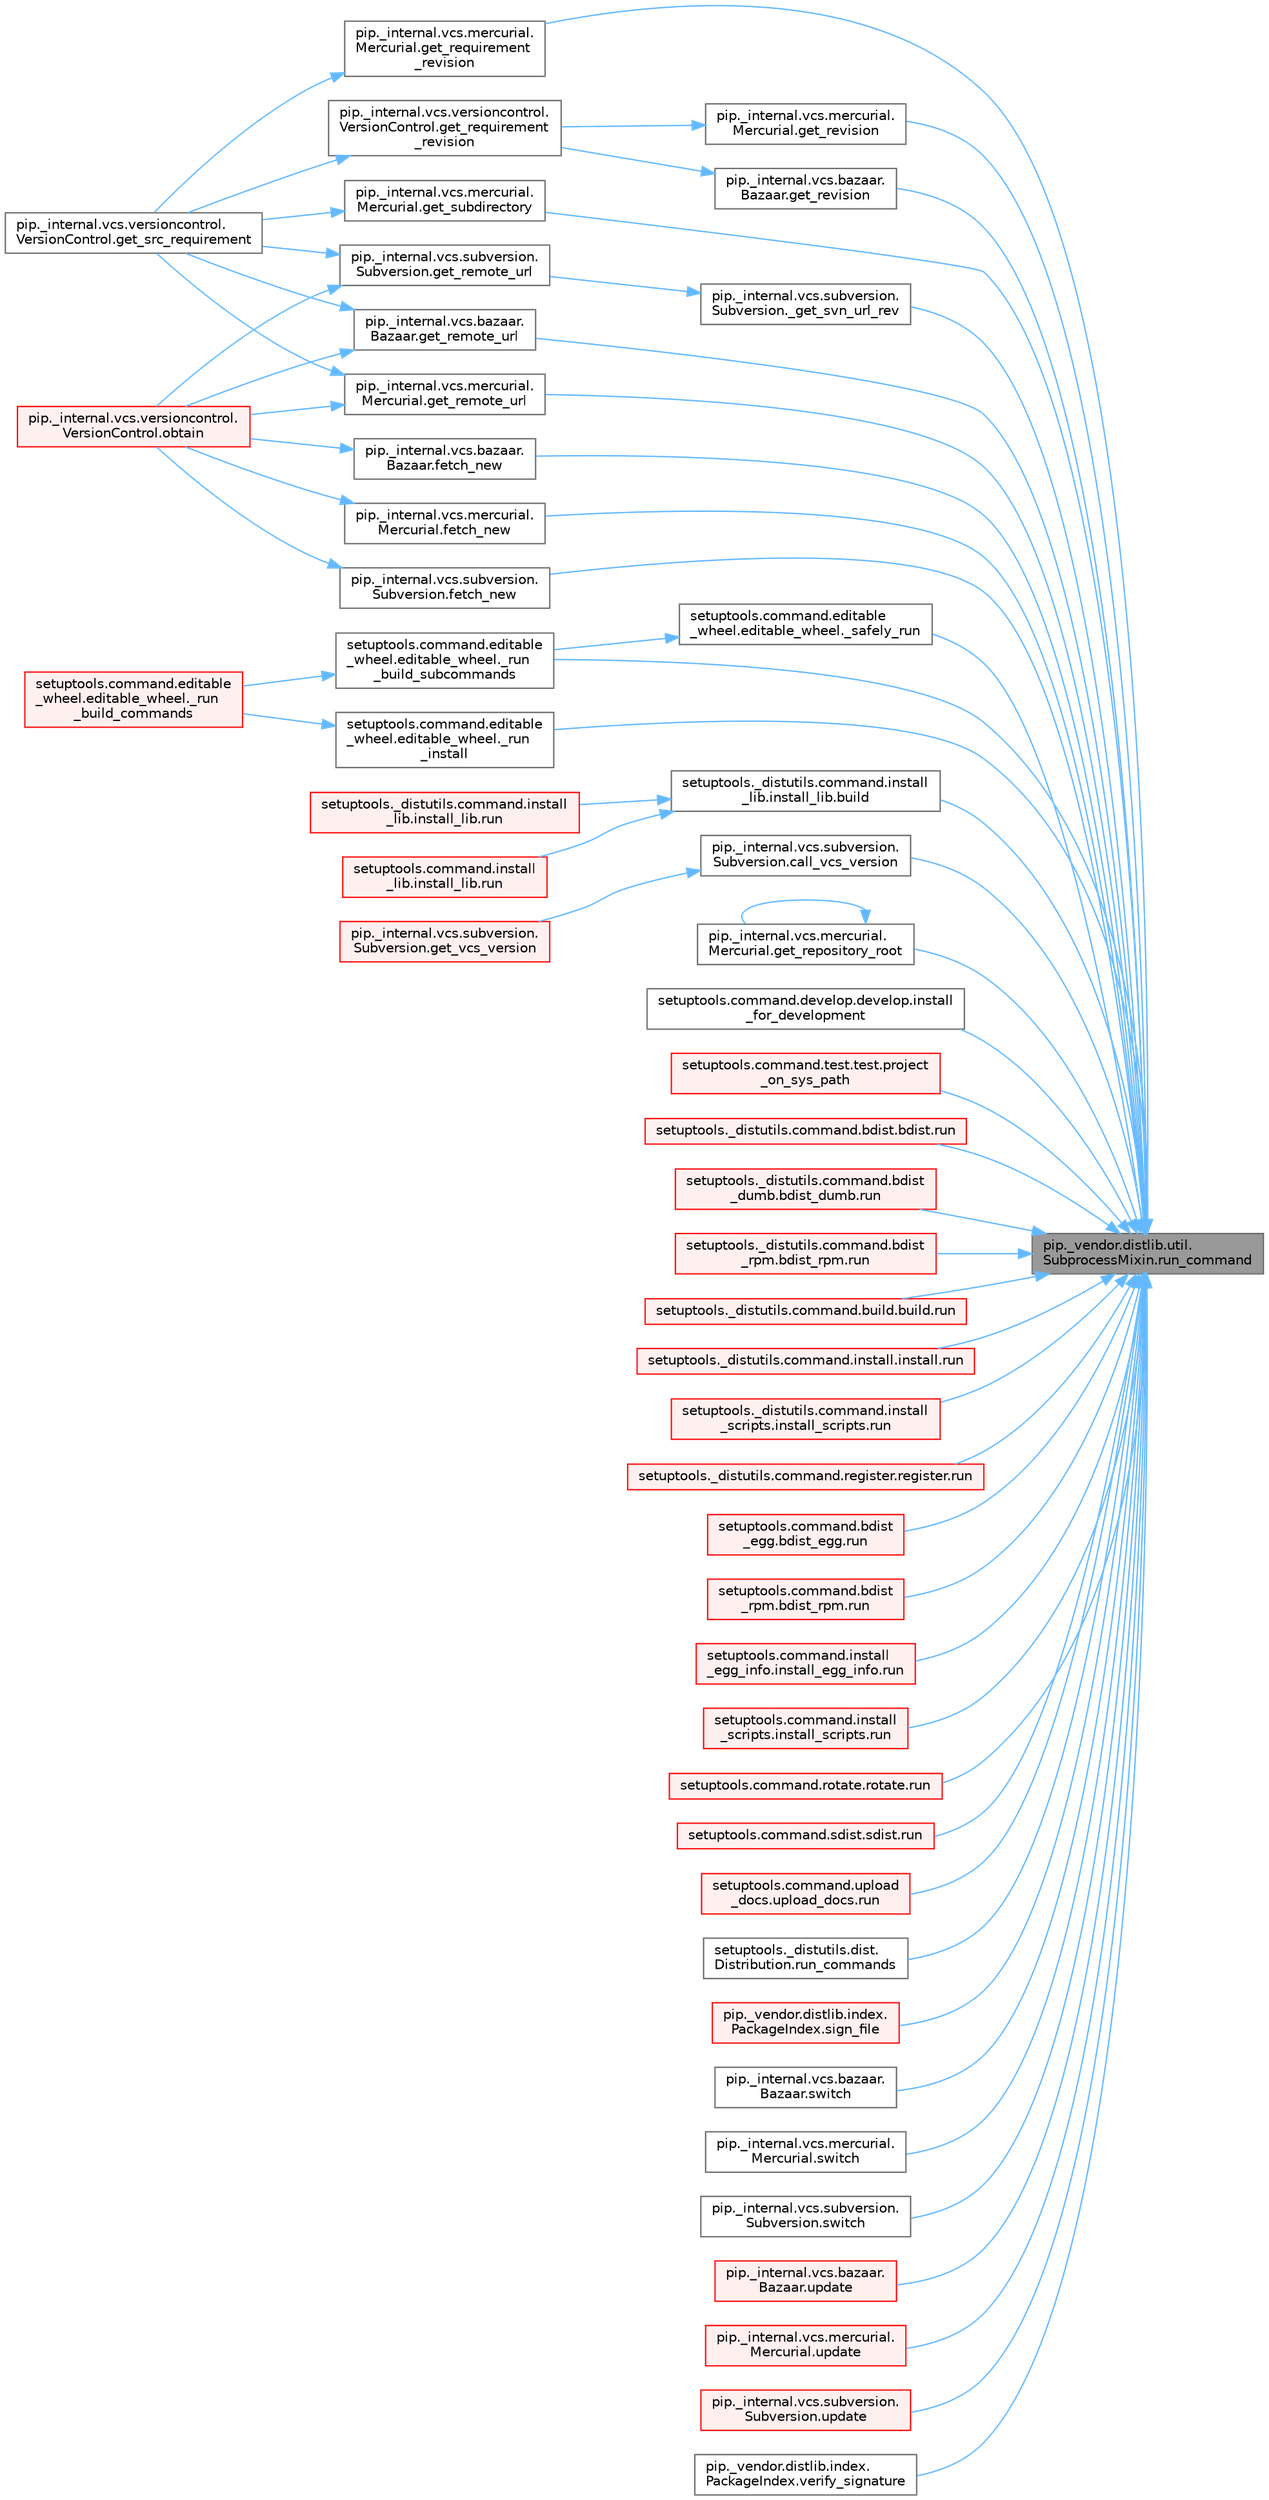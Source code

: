 digraph "pip._vendor.distlib.util.SubprocessMixin.run_command"
{
 // LATEX_PDF_SIZE
  bgcolor="transparent";
  edge [fontname=Helvetica,fontsize=10,labelfontname=Helvetica,labelfontsize=10];
  node [fontname=Helvetica,fontsize=10,shape=box,height=0.2,width=0.4];
  rankdir="RL";
  Node1 [id="Node000001",label="pip._vendor.distlib.util.\lSubprocessMixin.run_command",height=0.2,width=0.4,color="gray40", fillcolor="grey60", style="filled", fontcolor="black",tooltip=" "];
  Node1 -> Node2 [id="edge1_Node000001_Node000002",dir="back",color="steelblue1",style="solid",tooltip=" "];
  Node2 [id="Node000002",label="pip._internal.vcs.subversion.\lSubversion._get_svn_url_rev",height=0.2,width=0.4,color="grey40", fillcolor="white", style="filled",URL="$classpip_1_1__internal_1_1vcs_1_1subversion_1_1_subversion.html#a561b918238c7b04a4b7ddee4a5570f9f",tooltip=" "];
  Node2 -> Node3 [id="edge2_Node000002_Node000003",dir="back",color="steelblue1",style="solid",tooltip=" "];
  Node3 [id="Node000003",label="pip._internal.vcs.subversion.\lSubversion.get_remote_url",height=0.2,width=0.4,color="grey40", fillcolor="white", style="filled",URL="$classpip_1_1__internal_1_1vcs_1_1subversion_1_1_subversion.html#ad536f957aa47173e21a4feae8e965c64",tooltip=" "];
  Node3 -> Node4 [id="edge3_Node000003_Node000004",dir="back",color="steelblue1",style="solid",tooltip=" "];
  Node4 [id="Node000004",label="pip._internal.vcs.versioncontrol.\lVersionControl.get_src_requirement",height=0.2,width=0.4,color="grey40", fillcolor="white", style="filled",URL="$classpip_1_1__internal_1_1vcs_1_1versioncontrol_1_1_version_control.html#a31e358b8b6c13d391d0965bc214a1013",tooltip=" "];
  Node3 -> Node5 [id="edge4_Node000003_Node000005",dir="back",color="steelblue1",style="solid",tooltip=" "];
  Node5 [id="Node000005",label="pip._internal.vcs.versioncontrol.\lVersionControl.obtain",height=0.2,width=0.4,color="red", fillcolor="#FFF0F0", style="filled",URL="$classpip_1_1__internal_1_1vcs_1_1versioncontrol_1_1_version_control.html#a88bf8b3128ce08ceb24315bbd86e6791",tooltip=" "];
  Node1 -> Node7 [id="edge5_Node000001_Node000007",dir="back",color="steelblue1",style="solid",tooltip=" "];
  Node7 [id="Node000007",label="setuptools.command.editable\l_wheel.editable_wheel._run\l_build_subcommands",height=0.2,width=0.4,color="grey40", fillcolor="white", style="filled",URL="$classsetuptools_1_1command_1_1editable__wheel_1_1editable__wheel.html#a5a1d2b004b213e6e74118156431e9475",tooltip=" "];
  Node7 -> Node8 [id="edge6_Node000007_Node000008",dir="back",color="steelblue1",style="solid",tooltip=" "];
  Node8 [id="Node000008",label="setuptools.command.editable\l_wheel.editable_wheel._run\l_build_commands",height=0.2,width=0.4,color="red", fillcolor="#FFF0F0", style="filled",URL="$classsetuptools_1_1command_1_1editable__wheel_1_1editable__wheel.html#a14c14105433e17bb7ad7c062a2111b35",tooltip=" "];
  Node1 -> Node15 [id="edge7_Node000001_Node000015",dir="back",color="steelblue1",style="solid",tooltip=" "];
  Node15 [id="Node000015",label="setuptools.command.editable\l_wheel.editable_wheel._run\l_install",height=0.2,width=0.4,color="grey40", fillcolor="white", style="filled",URL="$classsetuptools_1_1command_1_1editable__wheel_1_1editable__wheel.html#aba952add5a0ce87ee98e3c00882a08d6",tooltip=" "];
  Node15 -> Node8 [id="edge8_Node000015_Node000008",dir="back",color="steelblue1",style="solid",tooltip=" "];
  Node1 -> Node16 [id="edge9_Node000001_Node000016",dir="back",color="steelblue1",style="solid",tooltip=" "];
  Node16 [id="Node000016",label="setuptools.command.editable\l_wheel.editable_wheel._safely_run",height=0.2,width=0.4,color="grey40", fillcolor="white", style="filled",URL="$classsetuptools_1_1command_1_1editable__wheel_1_1editable__wheel.html#a6da651144035301b28de27c71676f28a",tooltip=" "];
  Node16 -> Node7 [id="edge10_Node000016_Node000007",dir="back",color="steelblue1",style="solid",tooltip=" "];
  Node1 -> Node17 [id="edge11_Node000001_Node000017",dir="back",color="steelblue1",style="solid",tooltip=" "];
  Node17 [id="Node000017",label="setuptools._distutils.command.install\l_lib.install_lib.build",height=0.2,width=0.4,color="grey40", fillcolor="white", style="filled",URL="$classsetuptools_1_1__distutils_1_1command_1_1install__lib_1_1install__lib.html#a768766a6c24f04a7de30fbe94e3c4aa4",tooltip=" "];
  Node17 -> Node18 [id="edge12_Node000017_Node000018",dir="back",color="steelblue1",style="solid",tooltip=" "];
  Node18 [id="Node000018",label="setuptools._distutils.command.install\l_lib.install_lib.run",height=0.2,width=0.4,color="red", fillcolor="#FFF0F0", style="filled",URL="$classsetuptools_1_1__distutils_1_1command_1_1install__lib_1_1install__lib.html#aedc0eea27e626a25be51489b2cc77c40",tooltip=" "];
  Node17 -> Node19 [id="edge13_Node000017_Node000019",dir="back",color="steelblue1",style="solid",tooltip=" "];
  Node19 [id="Node000019",label="setuptools.command.install\l_lib.install_lib.run",height=0.2,width=0.4,color="red", fillcolor="#FFF0F0", style="filled",URL="$classsetuptools_1_1command_1_1install__lib_1_1install__lib.html#a50c62121b7ed69229e4cf2d331ff5fa3",tooltip=" "];
  Node1 -> Node20 [id="edge14_Node000001_Node000020",dir="back",color="steelblue1",style="solid",tooltip=" "];
  Node20 [id="Node000020",label="pip._internal.vcs.subversion.\lSubversion.call_vcs_version",height=0.2,width=0.4,color="grey40", fillcolor="white", style="filled",URL="$classpip_1_1__internal_1_1vcs_1_1subversion_1_1_subversion.html#a4b081bea84b9d238f0f2fb6358d51168",tooltip=" "];
  Node20 -> Node21 [id="edge15_Node000020_Node000021",dir="back",color="steelblue1",style="solid",tooltip=" "];
  Node21 [id="Node000021",label="pip._internal.vcs.subversion.\lSubversion.get_vcs_version",height=0.2,width=0.4,color="red", fillcolor="#FFF0F0", style="filled",URL="$classpip_1_1__internal_1_1vcs_1_1subversion_1_1_subversion.html#a735a14b87a2066ba7e70b6e024e48815",tooltip=" "];
  Node1 -> Node2327 [id="edge16_Node000001_Node002327",dir="back",color="steelblue1",style="solid",tooltip=" "];
  Node2327 [id="Node002327",label="pip._internal.vcs.bazaar.\lBazaar.fetch_new",height=0.2,width=0.4,color="grey40", fillcolor="white", style="filled",URL="$classpip_1_1__internal_1_1vcs_1_1bazaar_1_1_bazaar.html#acafcbf2930a1cfdf60c30f760d6e07bb",tooltip=" "];
  Node2327 -> Node5 [id="edge17_Node002327_Node000005",dir="back",color="steelblue1",style="solid",tooltip=" "];
  Node1 -> Node2328 [id="edge18_Node000001_Node002328",dir="back",color="steelblue1",style="solid",tooltip=" "];
  Node2328 [id="Node002328",label="pip._internal.vcs.mercurial.\lMercurial.fetch_new",height=0.2,width=0.4,color="grey40", fillcolor="white", style="filled",URL="$classpip_1_1__internal_1_1vcs_1_1mercurial_1_1_mercurial.html#ae29d60a7ff4cdd5a5f6f5924aab0705c",tooltip=" "];
  Node2328 -> Node5 [id="edge19_Node002328_Node000005",dir="back",color="steelblue1",style="solid",tooltip=" "];
  Node1 -> Node23 [id="edge20_Node000001_Node000023",dir="back",color="steelblue1",style="solid",tooltip=" "];
  Node23 [id="Node000023",label="pip._internal.vcs.subversion.\lSubversion.fetch_new",height=0.2,width=0.4,color="grey40", fillcolor="white", style="filled",URL="$classpip_1_1__internal_1_1vcs_1_1subversion_1_1_subversion.html#a77872d266502778f01705398673cd459",tooltip=" "];
  Node23 -> Node5 [id="edge21_Node000023_Node000005",dir="back",color="steelblue1",style="solid",tooltip=" "];
  Node1 -> Node2329 [id="edge22_Node000001_Node002329",dir="back",color="steelblue1",style="solid",tooltip=" "];
  Node2329 [id="Node002329",label="pip._internal.vcs.bazaar.\lBazaar.get_remote_url",height=0.2,width=0.4,color="grey40", fillcolor="white", style="filled",URL="$classpip_1_1__internal_1_1vcs_1_1bazaar_1_1_bazaar.html#a7ca2695eb981353537146db34d8adc6c",tooltip=" "];
  Node2329 -> Node4 [id="edge23_Node002329_Node000004",dir="back",color="steelblue1",style="solid",tooltip=" "];
  Node2329 -> Node5 [id="edge24_Node002329_Node000005",dir="back",color="steelblue1",style="solid",tooltip=" "];
  Node1 -> Node2330 [id="edge25_Node000001_Node002330",dir="back",color="steelblue1",style="solid",tooltip=" "];
  Node2330 [id="Node002330",label="pip._internal.vcs.mercurial.\lMercurial.get_remote_url",height=0.2,width=0.4,color="grey40", fillcolor="white", style="filled",URL="$classpip_1_1__internal_1_1vcs_1_1mercurial_1_1_mercurial.html#a181d844b6242c988eab721964c8fc225",tooltip=" "];
  Node2330 -> Node4 [id="edge26_Node002330_Node000004",dir="back",color="steelblue1",style="solid",tooltip=" "];
  Node2330 -> Node5 [id="edge27_Node002330_Node000005",dir="back",color="steelblue1",style="solid",tooltip=" "];
  Node1 -> Node2331 [id="edge28_Node000001_Node002331",dir="back",color="steelblue1",style="solid",tooltip=" "];
  Node2331 [id="Node002331",label="pip._internal.vcs.mercurial.\lMercurial.get_repository_root",height=0.2,width=0.4,color="grey40", fillcolor="white", style="filled",URL="$classpip_1_1__internal_1_1vcs_1_1mercurial_1_1_mercurial.html#a440557c19596d8b32e550178393ac56b",tooltip=" "];
  Node2331 -> Node2331 [id="edge29_Node002331_Node002331",dir="back",color="steelblue1",style="solid",tooltip=" "];
  Node1 -> Node2332 [id="edge30_Node000001_Node002332",dir="back",color="steelblue1",style="solid",tooltip=" "];
  Node2332 [id="Node002332",label="pip._internal.vcs.mercurial.\lMercurial.get_requirement\l_revision",height=0.2,width=0.4,color="grey40", fillcolor="white", style="filled",URL="$classpip_1_1__internal_1_1vcs_1_1mercurial_1_1_mercurial.html#af179b008f1836297ecee0e665421ae66",tooltip=" "];
  Node2332 -> Node4 [id="edge31_Node002332_Node000004",dir="back",color="steelblue1",style="solid",tooltip=" "];
  Node1 -> Node2333 [id="edge32_Node000001_Node002333",dir="back",color="steelblue1",style="solid",tooltip=" "];
  Node2333 [id="Node002333",label="pip._internal.vcs.bazaar.\lBazaar.get_revision",height=0.2,width=0.4,color="grey40", fillcolor="white", style="filled",URL="$classpip_1_1__internal_1_1vcs_1_1bazaar_1_1_bazaar.html#a1c1d94fd7c494b376d82874c99857903",tooltip=" "];
  Node2333 -> Node758 [id="edge33_Node002333_Node000758",dir="back",color="steelblue1",style="solid",tooltip=" "];
  Node758 [id="Node000758",label="pip._internal.vcs.versioncontrol.\lVersionControl.get_requirement\l_revision",height=0.2,width=0.4,color="grey40", fillcolor="white", style="filled",URL="$classpip_1_1__internal_1_1vcs_1_1versioncontrol_1_1_version_control.html#a5116b53ba150897ab9b840158fd43d6c",tooltip=" "];
  Node758 -> Node4 [id="edge34_Node000758_Node000004",dir="back",color="steelblue1",style="solid",tooltip=" "];
  Node1 -> Node2334 [id="edge35_Node000001_Node002334",dir="back",color="steelblue1",style="solid",tooltip=" "];
  Node2334 [id="Node002334",label="pip._internal.vcs.mercurial.\lMercurial.get_revision",height=0.2,width=0.4,color="grey40", fillcolor="white", style="filled",URL="$classpip_1_1__internal_1_1vcs_1_1mercurial_1_1_mercurial.html#ab89d500793ab8eeb2d882e5ee5835236",tooltip=" "];
  Node2334 -> Node758 [id="edge36_Node002334_Node000758",dir="back",color="steelblue1",style="solid",tooltip=" "];
  Node1 -> Node2335 [id="edge37_Node000001_Node002335",dir="back",color="steelblue1",style="solid",tooltip=" "];
  Node2335 [id="Node002335",label="pip._internal.vcs.mercurial.\lMercurial.get_subdirectory",height=0.2,width=0.4,color="grey40", fillcolor="white", style="filled",URL="$classpip_1_1__internal_1_1vcs_1_1mercurial_1_1_mercurial.html#a3c6d97ec6bdd2f07c86b09bbdc5cba64",tooltip=" "];
  Node2335 -> Node4 [id="edge38_Node002335_Node000004",dir="back",color="steelblue1",style="solid",tooltip=" "];
  Node1 -> Node2336 [id="edge39_Node000001_Node002336",dir="back",color="steelblue1",style="solid",tooltip=" "];
  Node2336 [id="Node002336",label="setuptools.command.develop.develop.install\l_for_development",height=0.2,width=0.4,color="grey40", fillcolor="white", style="filled",URL="$classsetuptools_1_1command_1_1develop_1_1develop.html#a35de7e3f44f8096f0334bc5bae4f3966",tooltip=" "];
  Node1 -> Node2337 [id="edge40_Node000001_Node002337",dir="back",color="steelblue1",style="solid",tooltip=" "];
  Node2337 [id="Node002337",label="setuptools.command.test.test.project\l_on_sys_path",height=0.2,width=0.4,color="red", fillcolor="#FFF0F0", style="filled",URL="$classsetuptools_1_1command_1_1test_1_1test.html#a5b270df5600b6d95c1e0e05e539897a8",tooltip=" "];
  Node1 -> Node2339 [id="edge41_Node000001_Node002339",dir="back",color="steelblue1",style="solid",tooltip=" "];
  Node2339 [id="Node002339",label="setuptools._distutils.command.bdist.bdist.run",height=0.2,width=0.4,color="red", fillcolor="#FFF0F0", style="filled",URL="$classsetuptools_1_1__distutils_1_1command_1_1bdist_1_1bdist.html#a6862e6e3bb065ba86a2c337652fbb864",tooltip=" "];
  Node1 -> Node728 [id="edge42_Node000001_Node000728",dir="back",color="steelblue1",style="solid",tooltip=" "];
  Node728 [id="Node000728",label="setuptools._distutils.command.bdist\l_dumb.bdist_dumb.run",height=0.2,width=0.4,color="red", fillcolor="#FFF0F0", style="filled",URL="$classsetuptools_1_1__distutils_1_1command_1_1bdist__dumb_1_1bdist__dumb.html#a1ddf2b2f2332fed447e1f22a0cf6e129",tooltip=" "];
  Node1 -> Node131 [id="edge43_Node000001_Node000131",dir="back",color="steelblue1",style="solid",tooltip=" "];
  Node131 [id="Node000131",label="setuptools._distutils.command.bdist\l_rpm.bdist_rpm.run",height=0.2,width=0.4,color="red", fillcolor="#FFF0F0", style="filled",URL="$classsetuptools_1_1__distutils_1_1command_1_1bdist__rpm_1_1bdist__rpm.html#adcee42c05da0e307fe50ccba1f7efd75",tooltip=" "];
  Node1 -> Node2340 [id="edge44_Node000001_Node002340",dir="back",color="steelblue1",style="solid",tooltip=" "];
  Node2340 [id="Node002340",label="setuptools._distutils.command.build.build.run",height=0.2,width=0.4,color="red", fillcolor="#FFF0F0", style="filled",URL="$classsetuptools_1_1__distutils_1_1command_1_1build_1_1build.html#a32d79092f6ba3b52037422e0e6b1c8f7",tooltip=" "];
  Node1 -> Node181 [id="edge45_Node000001_Node000181",dir="back",color="steelblue1",style="solid",tooltip=" "];
  Node181 [id="Node000181",label="setuptools._distutils.command.install.install.run",height=0.2,width=0.4,color="red", fillcolor="#FFF0F0", style="filled",URL="$classsetuptools_1_1__distutils_1_1command_1_1install_1_1install.html#a334865e31c8184ad6db89bade3233a4f",tooltip=" "];
  Node1 -> Node2341 [id="edge46_Node000001_Node002341",dir="back",color="steelblue1",style="solid",tooltip=" "];
  Node2341 [id="Node002341",label="setuptools._distutils.command.install\l_scripts.install_scripts.run",height=0.2,width=0.4,color="red", fillcolor="#FFF0F0", style="filled",URL="$classsetuptools_1_1__distutils_1_1command_1_1install__scripts_1_1install__scripts.html#a94ee81263a2b9d0d2a5c2793b58fc954",tooltip=" "];
  Node1 -> Node51 [id="edge47_Node000001_Node000051",dir="back",color="steelblue1",style="solid",tooltip=" "];
  Node51 [id="Node000051",label="setuptools._distutils.command.register.register.run",height=0.2,width=0.4,color="red", fillcolor="#FFF0F0", style="filled",URL="$classsetuptools_1_1__distutils_1_1command_1_1register_1_1register.html#a2c04b126757f477c907033d7f3d0e169",tooltip=" "];
  Node1 -> Node2342 [id="edge48_Node000001_Node002342",dir="back",color="steelblue1",style="solid",tooltip=" "];
  Node2342 [id="Node002342",label="setuptools.command.bdist\l_egg.bdist_egg.run",height=0.2,width=0.4,color="red", fillcolor="#FFF0F0", style="filled",URL="$classsetuptools_1_1command_1_1bdist__egg_1_1bdist__egg.html#a1d5efaf94859f9b85520a1ca39e59d39",tooltip=" "];
  Node1 -> Node2343 [id="edge49_Node000001_Node002343",dir="back",color="steelblue1",style="solid",tooltip=" "];
  Node2343 [id="Node002343",label="setuptools.command.bdist\l_rpm.bdist_rpm.run",height=0.2,width=0.4,color="red", fillcolor="#FFF0F0", style="filled",URL="$classsetuptools_1_1command_1_1bdist__rpm_1_1bdist__rpm.html#a05458d5eb47582848fe153235ad4a04d",tooltip=" "];
  Node1 -> Node350 [id="edge50_Node000001_Node000350",dir="back",color="steelblue1",style="solid",tooltip=" "];
  Node350 [id="Node000350",label="setuptools.command.install\l_egg_info.install_egg_info.run",height=0.2,width=0.4,color="red", fillcolor="#FFF0F0", style="filled",URL="$classsetuptools_1_1command_1_1install__egg__info_1_1install__egg__info.html#a0f1546b2a4a230ae8a4e0aaa4706579e",tooltip=" "];
  Node1 -> Node2344 [id="edge51_Node000001_Node002344",dir="back",color="steelblue1",style="solid",tooltip=" "];
  Node2344 [id="Node002344",label="setuptools.command.install\l_scripts.install_scripts.run",height=0.2,width=0.4,color="red", fillcolor="#FFF0F0", style="filled",URL="$classsetuptools_1_1command_1_1install__scripts_1_1install__scripts.html#ac198cbcee24f1e833a37ee4cf7e89849",tooltip=" "];
  Node1 -> Node2345 [id="edge52_Node000001_Node002345",dir="back",color="steelblue1",style="solid",tooltip=" "];
  Node2345 [id="Node002345",label="setuptools.command.rotate.rotate.run",height=0.2,width=0.4,color="red", fillcolor="#FFF0F0", style="filled",URL="$classsetuptools_1_1command_1_1rotate_1_1rotate.html#a9054b17464c6a651b9c7e2ec5ea23fcf",tooltip=" "];
  Node1 -> Node2346 [id="edge53_Node000001_Node002346",dir="back",color="steelblue1",style="solid",tooltip=" "];
  Node2346 [id="Node002346",label="setuptools.command.sdist.sdist.run",height=0.2,width=0.4,color="red", fillcolor="#FFF0F0", style="filled",URL="$classsetuptools_1_1command_1_1sdist_1_1sdist.html#aa5355aa122aca4ed9e8bac61946053ed",tooltip=" "];
  Node1 -> Node54 [id="edge54_Node000001_Node000054",dir="back",color="steelblue1",style="solid",tooltip=" "];
  Node54 [id="Node000054",label="setuptools.command.upload\l_docs.upload_docs.run",height=0.2,width=0.4,color="red", fillcolor="#FFF0F0", style="filled",URL="$classsetuptools_1_1command_1_1upload__docs_1_1upload__docs.html#aa4dc06178a865c40dcd7fe0cd77a2bfe",tooltip=" "];
  Node1 -> Node2347 [id="edge55_Node000001_Node002347",dir="back",color="steelblue1",style="solid",tooltip=" "];
  Node2347 [id="Node002347",label="setuptools._distutils.dist.\lDistribution.run_commands",height=0.2,width=0.4,color="grey40", fillcolor="white", style="filled",URL="$classsetuptools_1_1__distutils_1_1dist_1_1_distribution.html#af2cf2ea3c9181b59283aeafe11578cab",tooltip=" "];
  Node1 -> Node2348 [id="edge56_Node000001_Node002348",dir="back",color="steelblue1",style="solid",tooltip=" "];
  Node2348 [id="Node002348",label="pip._vendor.distlib.index.\lPackageIndex.sign_file",height=0.2,width=0.4,color="red", fillcolor="#FFF0F0", style="filled",URL="$classpip_1_1__vendor_1_1distlib_1_1index_1_1_package_index.html#ad24c4f5bfa20ab345bffcdf7e45d024e",tooltip=" "];
  Node1 -> Node2349 [id="edge57_Node000001_Node002349",dir="back",color="steelblue1",style="solid",tooltip=" "];
  Node2349 [id="Node002349",label="pip._internal.vcs.bazaar.\lBazaar.switch",height=0.2,width=0.4,color="grey40", fillcolor="white", style="filled",URL="$classpip_1_1__internal_1_1vcs_1_1bazaar_1_1_bazaar.html#ac13aebed9aad0d0cb0ce46d3ba02f3b6",tooltip=" "];
  Node1 -> Node2350 [id="edge58_Node000001_Node002350",dir="back",color="steelblue1",style="solid",tooltip=" "];
  Node2350 [id="Node002350",label="pip._internal.vcs.mercurial.\lMercurial.switch",height=0.2,width=0.4,color="grey40", fillcolor="white", style="filled",URL="$classpip_1_1__internal_1_1vcs_1_1mercurial_1_1_mercurial.html#a5074f4358bf4c1df0e3d1c4dd6da1a39",tooltip=" "];
  Node1 -> Node24 [id="edge59_Node000001_Node000024",dir="back",color="steelblue1",style="solid",tooltip=" "];
  Node24 [id="Node000024",label="pip._internal.vcs.subversion.\lSubversion.switch",height=0.2,width=0.4,color="grey40", fillcolor="white", style="filled",URL="$classpip_1_1__internal_1_1vcs_1_1subversion_1_1_subversion.html#a1d3d43f4e8db6cc7f59a748ce504b7de",tooltip=" "];
  Node1 -> Node2351 [id="edge60_Node000001_Node002351",dir="back",color="steelblue1",style="solid",tooltip=" "];
  Node2351 [id="Node002351",label="pip._internal.vcs.bazaar.\lBazaar.update",height=0.2,width=0.4,color="red", fillcolor="#FFF0F0", style="filled",URL="$classpip_1_1__internal_1_1vcs_1_1bazaar_1_1_bazaar.html#ab72f9605304d0f45c9cee1b01475db15",tooltip=" "];
  Node1 -> Node2352 [id="edge61_Node000001_Node002352",dir="back",color="steelblue1",style="solid",tooltip=" "];
  Node2352 [id="Node002352",label="pip._internal.vcs.mercurial.\lMercurial.update",height=0.2,width=0.4,color="red", fillcolor="#FFF0F0", style="filled",URL="$classpip_1_1__internal_1_1vcs_1_1mercurial_1_1_mercurial.html#ab20d928e9af6ddb8d125f17805b56433",tooltip=" "];
  Node1 -> Node25 [id="edge62_Node000001_Node000025",dir="back",color="steelblue1",style="solid",tooltip=" "];
  Node25 [id="Node000025",label="pip._internal.vcs.subversion.\lSubversion.update",height=0.2,width=0.4,color="red", fillcolor="#FFF0F0", style="filled",URL="$classpip_1_1__internal_1_1vcs_1_1subversion_1_1_subversion.html#a6ffdf52e473391cd02f543f30e12cc94",tooltip=" "];
  Node1 -> Node2353 [id="edge63_Node000001_Node002353",dir="back",color="steelblue1",style="solid",tooltip=" "];
  Node2353 [id="Node002353",label="pip._vendor.distlib.index.\lPackageIndex.verify_signature",height=0.2,width=0.4,color="grey40", fillcolor="white", style="filled",URL="$classpip_1_1__vendor_1_1distlib_1_1index_1_1_package_index.html#af9c82627786ba64f72751175bb110b3f",tooltip=" "];
}
